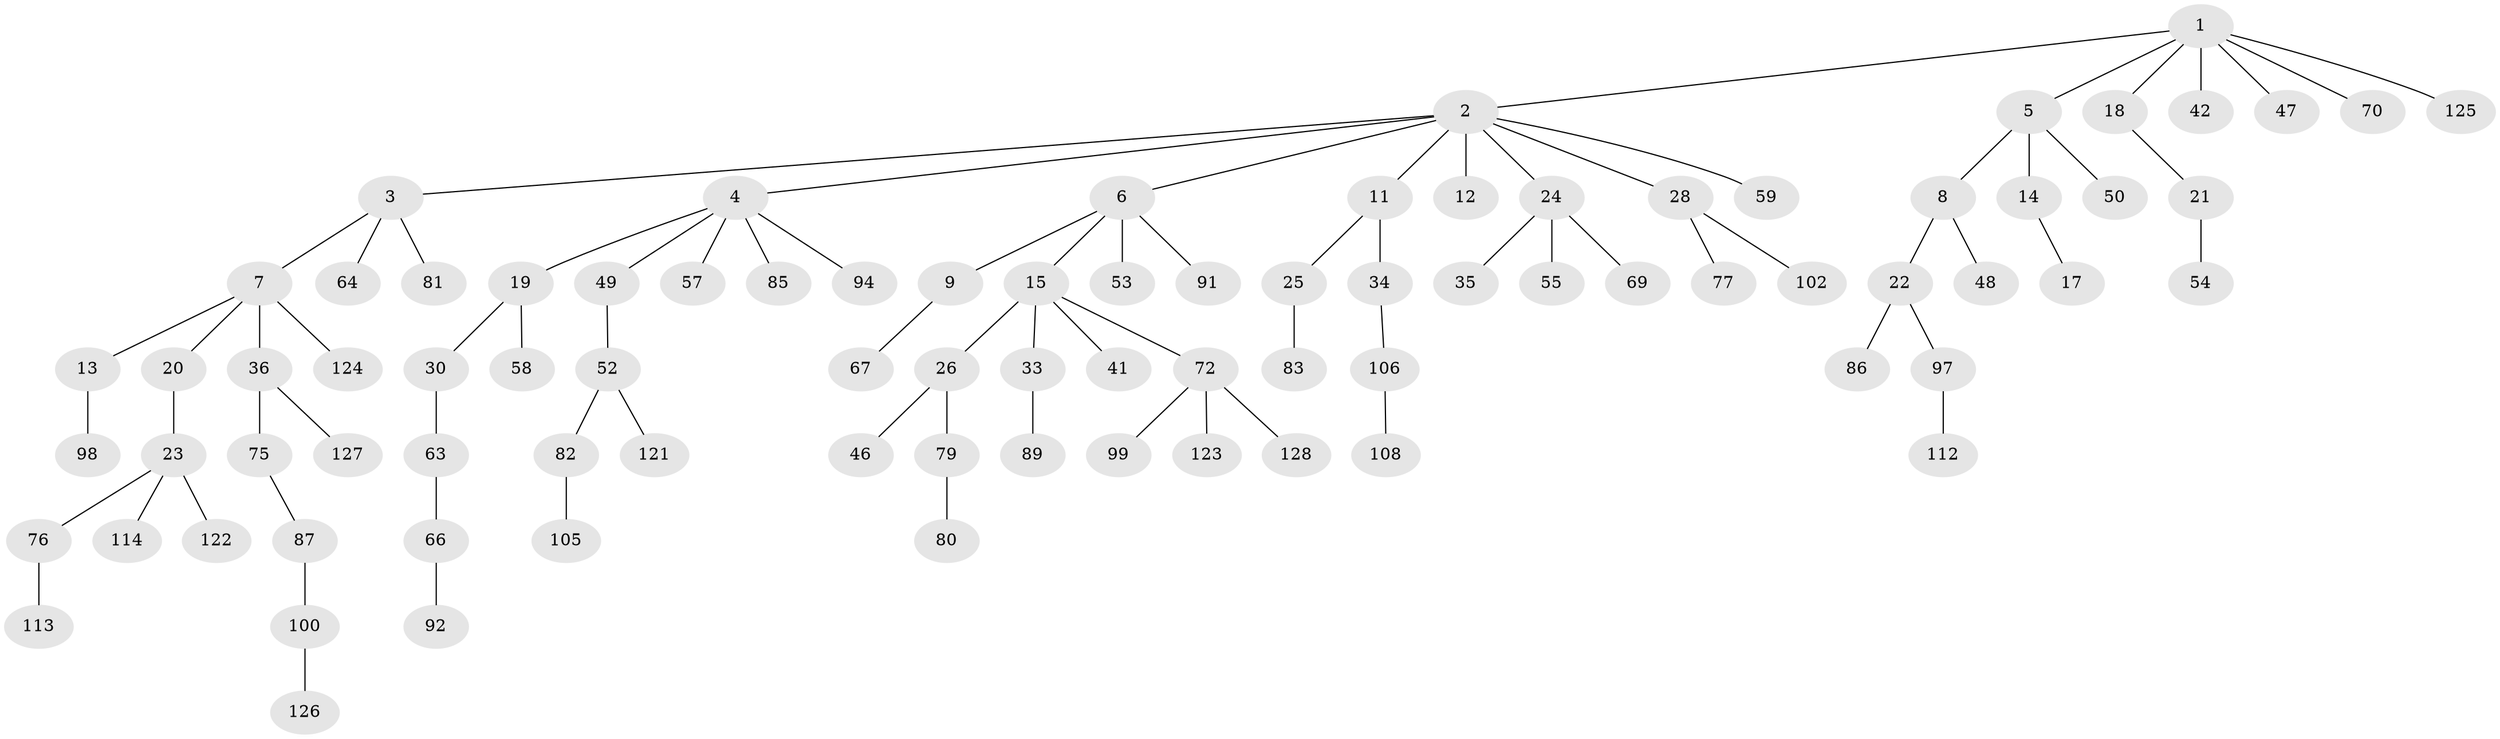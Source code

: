 // original degree distribution, {6: 0.015625, 8: 0.0078125, 3: 0.1640625, 4: 0.0703125, 5: 0.0234375, 1: 0.5, 2: 0.21875}
// Generated by graph-tools (version 1.1) at 2025/11/02/27/25 16:11:27]
// undirected, 85 vertices, 84 edges
graph export_dot {
graph [start="1"]
  node [color=gray90,style=filled];
  1 [super="+32"];
  2 [super="+10"];
  3 [super="+61"];
  4 [super="+16"];
  5 [super="+103"];
  6 [super="+37"];
  7 [super="+45"];
  8;
  9 [super="+62"];
  11 [super="+96"];
  12;
  13;
  14 [super="+38"];
  15 [super="+31"];
  17;
  18 [super="+56"];
  19 [super="+40"];
  20 [super="+71"];
  21;
  22 [super="+120"];
  23 [super="+27"];
  24 [super="+95"];
  25 [super="+29"];
  26 [super="+110"];
  28 [super="+74"];
  30 [super="+43"];
  33 [super="+39"];
  34 [super="+44"];
  35;
  36 [super="+51"];
  41;
  42;
  46;
  47;
  48;
  49 [super="+73"];
  50;
  52 [super="+60"];
  53 [super="+117"];
  54 [super="+107"];
  55;
  57 [super="+65"];
  58;
  59 [super="+104"];
  63 [super="+88"];
  64;
  66 [super="+68"];
  67;
  69;
  70 [super="+118"];
  72 [super="+109"];
  75 [super="+78"];
  76 [super="+84"];
  77;
  79;
  80 [super="+90"];
  81 [super="+101"];
  82;
  83;
  85;
  86;
  87;
  89;
  91;
  92 [super="+93"];
  94;
  97;
  98;
  99 [super="+116"];
  100 [super="+115"];
  102;
  105 [super="+111"];
  106 [super="+119"];
  108;
  112;
  113;
  114;
  121;
  122;
  123;
  124;
  125;
  126;
  127;
  128;
  1 -- 2;
  1 -- 5;
  1 -- 18;
  1 -- 47;
  1 -- 125;
  1 -- 42;
  1 -- 70;
  2 -- 3;
  2 -- 4;
  2 -- 6;
  2 -- 11;
  2 -- 12;
  2 -- 28;
  2 -- 24;
  2 -- 59;
  3 -- 7;
  3 -- 64;
  3 -- 81;
  4 -- 57;
  4 -- 85;
  4 -- 49;
  4 -- 19;
  4 -- 94;
  5 -- 8;
  5 -- 14;
  5 -- 50;
  6 -- 9;
  6 -- 15;
  6 -- 91;
  6 -- 53;
  7 -- 13;
  7 -- 20;
  7 -- 36;
  7 -- 124;
  8 -- 22;
  8 -- 48;
  9 -- 67;
  11 -- 25;
  11 -- 34;
  13 -- 98;
  14 -- 17;
  15 -- 26;
  15 -- 33;
  15 -- 41;
  15 -- 72;
  18 -- 21;
  19 -- 30;
  19 -- 58;
  20 -- 23;
  21 -- 54;
  22 -- 86;
  22 -- 97;
  23 -- 114;
  23 -- 76;
  23 -- 122;
  24 -- 35;
  24 -- 55;
  24 -- 69;
  25 -- 83;
  26 -- 46;
  26 -- 79;
  28 -- 102;
  28 -- 77;
  30 -- 63;
  33 -- 89;
  34 -- 106;
  36 -- 75;
  36 -- 127;
  49 -- 52;
  52 -- 82;
  52 -- 121;
  63 -- 66;
  66 -- 92;
  72 -- 99;
  72 -- 128;
  72 -- 123;
  75 -- 87;
  76 -- 113;
  79 -- 80;
  82 -- 105;
  87 -- 100;
  97 -- 112;
  100 -- 126;
  106 -- 108;
}
